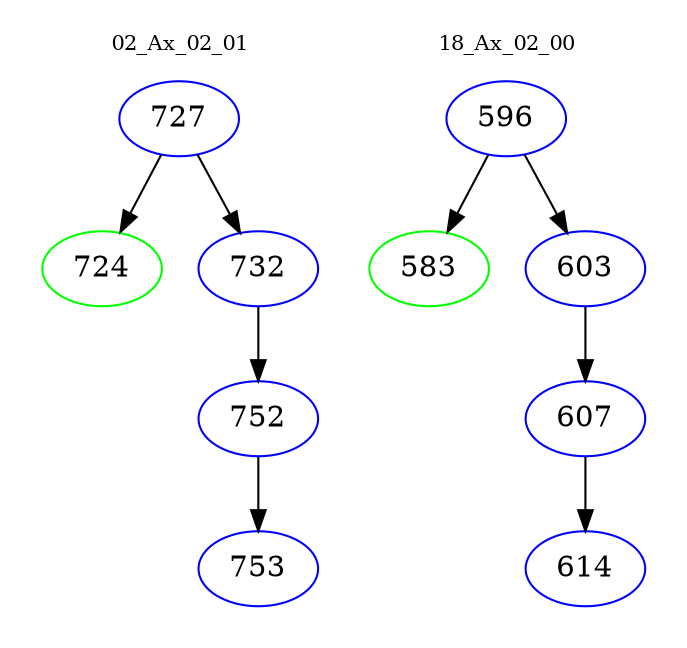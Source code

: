 digraph{
subgraph cluster_0 {
color = white
label = "02_Ax_02_01";
fontsize=10;
T0_727 [label="727", color="blue"]
T0_727 -> T0_724 [color="black"]
T0_724 [label="724", color="green"]
T0_727 -> T0_732 [color="black"]
T0_732 [label="732", color="blue"]
T0_732 -> T0_752 [color="black"]
T0_752 [label="752", color="blue"]
T0_752 -> T0_753 [color="black"]
T0_753 [label="753", color="blue"]
}
subgraph cluster_1 {
color = white
label = "18_Ax_02_00";
fontsize=10;
T1_596 [label="596", color="blue"]
T1_596 -> T1_583 [color="black"]
T1_583 [label="583", color="green"]
T1_596 -> T1_603 [color="black"]
T1_603 [label="603", color="blue"]
T1_603 -> T1_607 [color="black"]
T1_607 [label="607", color="blue"]
T1_607 -> T1_614 [color="black"]
T1_614 [label="614", color="blue"]
}
}
